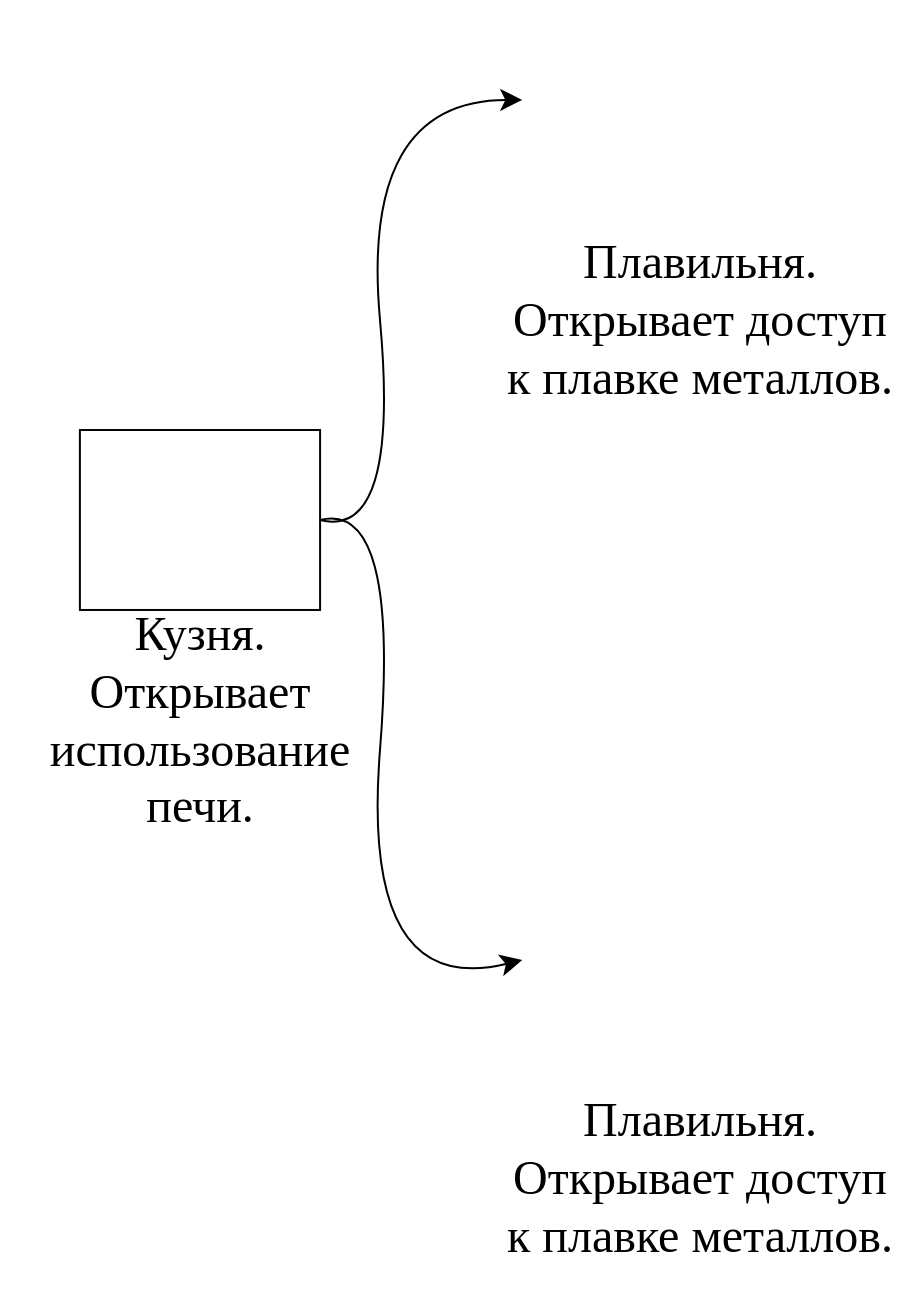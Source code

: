<mxfile version="21.5.0" type="github">
  <diagram name="Страница 1" id="gLuoUgxs1ZDuPbv5Kvt7">
    <mxGraphModel dx="1639" dy="960" grid="1" gridSize="10" guides="1" tooltips="1" connect="1" arrows="1" fold="1" page="1" pageScale="1" pageWidth="1920" pageHeight="1200" math="0" shadow="0">
      <root>
        <mxCell id="0" />
        <mxCell id="1" parent="0" />
        <mxCell id="KuUZ50XCyosqBm0AOGB8-7" style="edgeStyle=none;curved=1;rounded=0;orthogonalLoop=1;jettySize=auto;html=1;exitX=1;exitY=0.5;exitDx=0;exitDy=0;entryX=0;entryY=0.5;entryDx=0;entryDy=0;fontSize=12;startSize=8;endSize=8;" edge="1" parent="1" source="KuUZ50XCyosqBm0AOGB8-3" target="KuUZ50XCyosqBm0AOGB8-5">
          <mxGeometry relative="1" as="geometry">
            <Array as="points">
              <mxPoint x="230" y="610" />
              <mxPoint x="210" y="390" />
            </Array>
          </mxGeometry>
        </mxCell>
        <mxCell id="KuUZ50XCyosqBm0AOGB8-11" style="edgeStyle=none;curved=1;rounded=0;orthogonalLoop=1;jettySize=auto;html=1;exitX=1;exitY=0.5;exitDx=0;exitDy=0;entryX=0;entryY=0.5;entryDx=0;entryDy=0;fontSize=12;startSize=8;endSize=8;" edge="1" parent="1" source="KuUZ50XCyosqBm0AOGB8-3" target="KuUZ50XCyosqBm0AOGB8-9">
          <mxGeometry relative="1" as="geometry">
            <Array as="points">
              <mxPoint x="230" y="590" />
              <mxPoint x="210" y="840" />
            </Array>
          </mxGeometry>
        </mxCell>
        <mxCell id="KuUZ50XCyosqBm0AOGB8-3" value="" style="shape=image;imageAspect=0;aspect=fixed;verticalLabelPosition=bottom;verticalAlign=top;fontSize=16;image=https://avatars.mds.yandex.net/i?id=4abc45a1c5fcac343d9ae26bac8b06eb-4011124-images-thumbs&amp;n=13;imageBorder=#050505;" vertex="1" parent="1">
          <mxGeometry x="69.95" y="555" width="120.09" height="89.99" as="geometry" />
        </mxCell>
        <mxCell id="KuUZ50XCyosqBm0AOGB8-4" value="Кузня.&lt;br style=&quot;font-size: 24px;&quot;&gt;Открывает использование печи." style="text;html=1;strokeColor=none;fillColor=none;align=center;verticalAlign=middle;whiteSpace=wrap;rounded=0;fontSize=24;fontFamily=Comic Sans MS;labelBackgroundColor=none;" vertex="1" parent="1">
          <mxGeometry x="30" y="644.99" width="200" height="110.01" as="geometry" />
        </mxCell>
        <mxCell id="KuUZ50XCyosqBm0AOGB8-5" value="" style="shape=image;imageAspect=0;aspect=fixed;verticalLabelPosition=bottom;verticalAlign=top;fontSize=16;image=https://avatars.mds.yandex.net/i?id=e4cb19346be0a178b36c890636e0e5549b978edb-8187583-images-thumbs&amp;n=13;" vertex="1" parent="1">
          <mxGeometry x="291.13" y="340" width="177.74" height="99.98" as="geometry" />
        </mxCell>
        <mxCell id="KuUZ50XCyosqBm0AOGB8-6" value="Плавильня. Открывает доступ к плавке металлов." style="text;html=1;strokeColor=none;fillColor=none;align=center;verticalAlign=middle;whiteSpace=wrap;rounded=0;fontSize=24;fontFamily=Comic Sans MS;labelBackgroundColor=none;" vertex="1" parent="1">
          <mxGeometry x="280" y="444.99" width="200" height="110.01" as="geometry" />
        </mxCell>
        <mxCell id="KuUZ50XCyosqBm0AOGB8-9" value="" style="shape=image;imageAspect=0;aspect=fixed;verticalLabelPosition=bottom;verticalAlign=top;fontSize=16;image=https://avatars.mds.yandex.net/i?id=e0d07e1ab5715b257ecc86123f47e975-4592776-images-thumbs&amp;n=13;" vertex="1" parent="1">
          <mxGeometry x="291.13" y="770" width="190" height="100" as="geometry" />
        </mxCell>
        <mxCell id="KuUZ50XCyosqBm0AOGB8-10" value="Плавильня. Открывает доступ к плавке металлов." style="text;html=1;strokeColor=none;fillColor=none;align=center;verticalAlign=middle;whiteSpace=wrap;rounded=0;fontSize=24;fontFamily=Comic Sans MS;labelBackgroundColor=none;" vertex="1" parent="1">
          <mxGeometry x="280" y="874" width="200" height="110.01" as="geometry" />
        </mxCell>
      </root>
    </mxGraphModel>
  </diagram>
</mxfile>
